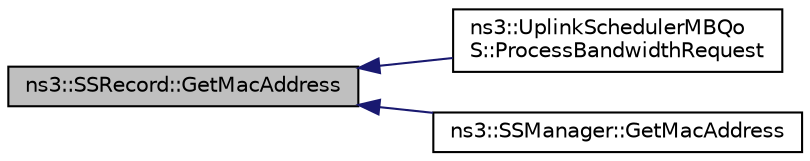 digraph "ns3::SSRecord::GetMacAddress"
{
  edge [fontname="Helvetica",fontsize="10",labelfontname="Helvetica",labelfontsize="10"];
  node [fontname="Helvetica",fontsize="10",shape=record];
  rankdir="LR";
  Node1 [label="ns3::SSRecord::GetMacAddress",height=0.2,width=0.4,color="black", fillcolor="grey75", style="filled", fontcolor="black"];
  Node1 -> Node2 [dir="back",color="midnightblue",fontsize="10",style="solid"];
  Node2 [label="ns3::UplinkSchedulerMBQo\lS::ProcessBandwidthRequest",height=0.2,width=0.4,color="black", fillcolor="white", style="filled",URL="$d6/d45/classns3_1_1UplinkSchedulerMBQoS.html#a42c3d42e2972874f56b423b1c32e07b4"];
  Node1 -> Node3 [dir="back",color="midnightblue",fontsize="10",style="solid"];
  Node3 [label="ns3::SSManager::GetMacAddress",height=0.2,width=0.4,color="black", fillcolor="white", style="filled",URL="$da/d0e/classns3_1_1SSManager.html#a0e66f99d44deb36b01aa2a6b7abe7dc3"];
}

